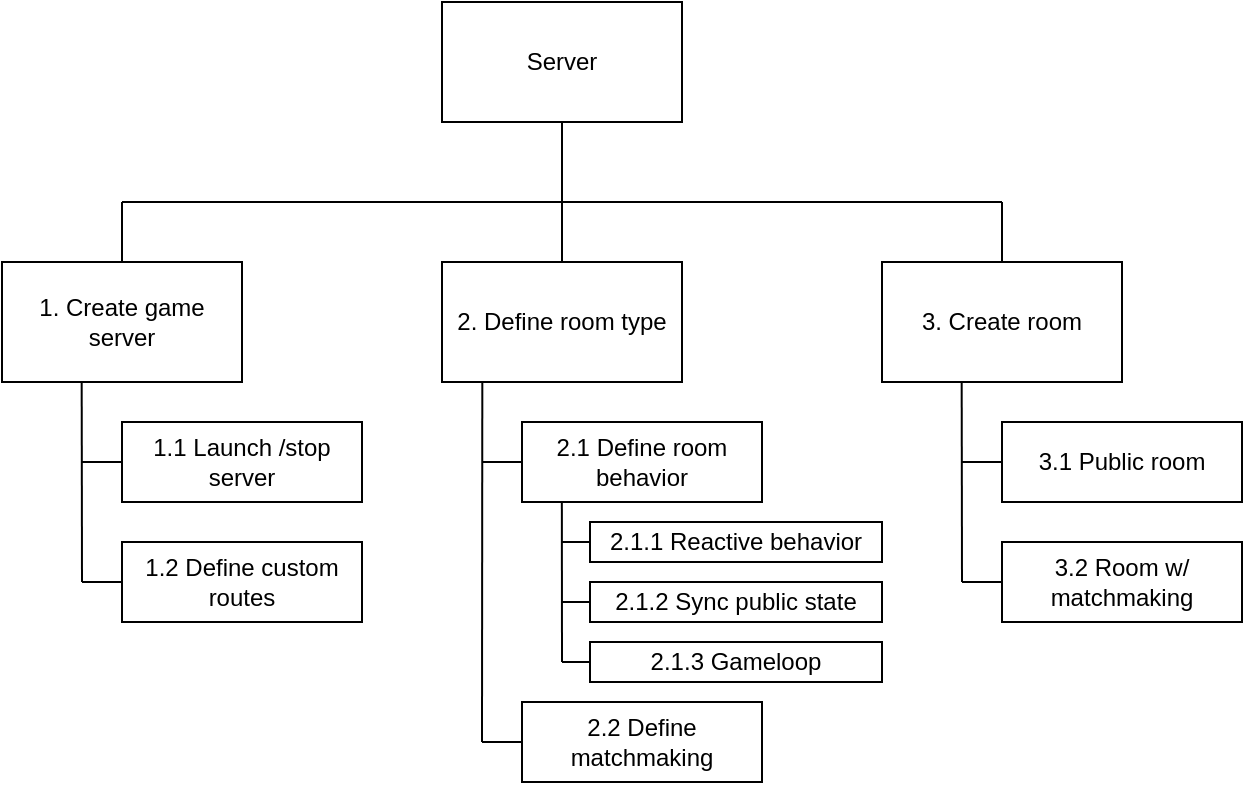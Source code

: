 <mxfile version="12.9.9" type="device"><diagram id="LaIBSiF7CBt4LmYEKQDW" name="Page-1"><mxGraphModel dx="723" dy="426" grid="1" gridSize="10" guides="1" tooltips="1" connect="1" arrows="1" fold="1" page="1" pageScale="1" pageWidth="827" pageHeight="1169" math="0" shadow="0"><root><mxCell id="0"/><mxCell id="1" parent="0"/><mxCell id="2-GZM8jzUlu-LQqnR_Vk-1" value="Server" style="rounded=0;whiteSpace=wrap;html=1;" vertex="1" parent="1"><mxGeometry x="340" y="10" width="120" height="60" as="geometry"/></mxCell><mxCell id="2-GZM8jzUlu-LQqnR_Vk-2" value="1. Create game server" style="rounded=0;whiteSpace=wrap;html=1;" vertex="1" parent="1"><mxGeometry x="120" y="140" width="120" height="60" as="geometry"/></mxCell><mxCell id="2-GZM8jzUlu-LQqnR_Vk-3" value="2. Define room type" style="rounded=0;whiteSpace=wrap;html=1;" vertex="1" parent="1"><mxGeometry x="340" y="140" width="120" height="60" as="geometry"/></mxCell><mxCell id="2-GZM8jzUlu-LQqnR_Vk-4" value="3. Create room" style="rounded=0;whiteSpace=wrap;html=1;" vertex="1" parent="1"><mxGeometry x="560" y="140" width="120" height="60" as="geometry"/></mxCell><mxCell id="2-GZM8jzUlu-LQqnR_Vk-5" value="1.1 Launch /stop server" style="rounded=0;whiteSpace=wrap;html=1;" vertex="1" parent="1"><mxGeometry x="180" y="220" width="120" height="40" as="geometry"/></mxCell><mxCell id="2-GZM8jzUlu-LQqnR_Vk-6" value="1.2 Define custom routes" style="rounded=0;whiteSpace=wrap;html=1;" vertex="1" parent="1"><mxGeometry x="180" y="280" width="120" height="40" as="geometry"/></mxCell><mxCell id="2-GZM8jzUlu-LQqnR_Vk-7" value="2.1 Define room behavior" style="rounded=0;whiteSpace=wrap;html=1;" vertex="1" parent="1"><mxGeometry x="380" y="220" width="120" height="40" as="geometry"/></mxCell><mxCell id="2-GZM8jzUlu-LQqnR_Vk-8" value="2.2 Define matchmaking" style="rounded=0;whiteSpace=wrap;html=1;" vertex="1" parent="1"><mxGeometry x="380" y="360" width="120" height="40" as="geometry"/></mxCell><mxCell id="2-GZM8jzUlu-LQqnR_Vk-10" value="3.1 Public room" style="rounded=0;whiteSpace=wrap;html=1;" vertex="1" parent="1"><mxGeometry x="620" y="220" width="120" height="40" as="geometry"/></mxCell><mxCell id="2-GZM8jzUlu-LQqnR_Vk-11" value="3.2 Room w/ matchmaking" style="rounded=0;whiteSpace=wrap;html=1;" vertex="1" parent="1"><mxGeometry x="620" y="280" width="120" height="40" as="geometry"/></mxCell><mxCell id="2-GZM8jzUlu-LQqnR_Vk-12" value="2.1.1 Reactive behavior" style="rounded=0;whiteSpace=wrap;html=1;" vertex="1" parent="1"><mxGeometry x="414" y="270" width="146" height="20" as="geometry"/></mxCell><mxCell id="2-GZM8jzUlu-LQqnR_Vk-13" value="2.1.2 Sync public state" style="rounded=0;whiteSpace=wrap;html=1;" vertex="1" parent="1"><mxGeometry x="414" y="300" width="146" height="20" as="geometry"/></mxCell><mxCell id="2-GZM8jzUlu-LQqnR_Vk-16" value="2.1.3 Gameloop" style="rounded=0;whiteSpace=wrap;html=1;" vertex="1" parent="1"><mxGeometry x="414" y="330" width="146" height="20" as="geometry"/></mxCell><mxCell id="2-GZM8jzUlu-LQqnR_Vk-17" value="" style="endArrow=none;html=1;" edge="1" parent="1"><mxGeometry width="50" height="50" relative="1" as="geometry"><mxPoint x="180" y="110" as="sourcePoint"/><mxPoint x="620" y="110" as="targetPoint"/></mxGeometry></mxCell><mxCell id="2-GZM8jzUlu-LQqnR_Vk-18" value="" style="endArrow=none;html=1;exitX=0.5;exitY=0;exitDx=0;exitDy=0;" edge="1" parent="1" source="2-GZM8jzUlu-LQqnR_Vk-2"><mxGeometry width="50" height="50" relative="1" as="geometry"><mxPoint x="240" y="120" as="sourcePoint"/><mxPoint x="180" y="110" as="targetPoint"/></mxGeometry></mxCell><mxCell id="2-GZM8jzUlu-LQqnR_Vk-19" value="" style="endArrow=none;html=1;exitX=0.5;exitY=0;exitDx=0;exitDy=0;" edge="1" parent="1" source="2-GZM8jzUlu-LQqnR_Vk-4"><mxGeometry width="50" height="50" relative="1" as="geometry"><mxPoint x="570" y="110" as="sourcePoint"/><mxPoint x="620" y="110" as="targetPoint"/></mxGeometry></mxCell><mxCell id="2-GZM8jzUlu-LQqnR_Vk-20" value="" style="endArrow=none;html=1;exitX=0.5;exitY=0;exitDx=0;exitDy=0;entryX=0.5;entryY=1;entryDx=0;entryDy=0;" edge="1" parent="1" source="2-GZM8jzUlu-LQqnR_Vk-3" target="2-GZM8jzUlu-LQqnR_Vk-1"><mxGeometry width="50" height="50" relative="1" as="geometry"><mxPoint x="290" y="120" as="sourcePoint"/><mxPoint x="340" y="70" as="targetPoint"/></mxGeometry></mxCell><mxCell id="2-GZM8jzUlu-LQqnR_Vk-21" value="" style="endArrow=none;html=1;entryX=0;entryY=0.5;entryDx=0;entryDy=0;" edge="1" parent="1" target="2-GZM8jzUlu-LQqnR_Vk-5"><mxGeometry width="50" height="50" relative="1" as="geometry"><mxPoint x="160" y="240" as="sourcePoint"/><mxPoint x="190" y="270" as="targetPoint"/></mxGeometry></mxCell><mxCell id="2-GZM8jzUlu-LQqnR_Vk-22" value="" style="endArrow=none;html=1;exitX=0;exitY=0.5;exitDx=0;exitDy=0;" edge="1" parent="1" source="2-GZM8jzUlu-LQqnR_Vk-6"><mxGeometry width="50" height="50" relative="1" as="geometry"><mxPoint x="170" y="250" as="sourcePoint"/><mxPoint x="160" y="300" as="targetPoint"/></mxGeometry></mxCell><mxCell id="2-GZM8jzUlu-LQqnR_Vk-23" value="" style="endArrow=none;html=1;exitX=0;exitY=0.5;exitDx=0;exitDy=0;" edge="1" parent="1" source="2-GZM8jzUlu-LQqnR_Vk-7"><mxGeometry width="50" height="50" relative="1" as="geometry"><mxPoint x="180" y="260" as="sourcePoint"/><mxPoint x="360" y="240" as="targetPoint"/></mxGeometry></mxCell><mxCell id="2-GZM8jzUlu-LQqnR_Vk-24" value="" style="endArrow=none;html=1;entryX=0;entryY=0.5;entryDx=0;entryDy=0;" edge="1" parent="1" target="2-GZM8jzUlu-LQqnR_Vk-8"><mxGeometry width="50" height="50" relative="1" as="geometry"><mxPoint x="360" y="380" as="sourcePoint"/><mxPoint x="370" y="250" as="targetPoint"/></mxGeometry></mxCell><mxCell id="2-GZM8jzUlu-LQqnR_Vk-25" value="" style="endArrow=none;html=1;entryX=0;entryY=0.5;entryDx=0;entryDy=0;" edge="1" parent="1" target="2-GZM8jzUlu-LQqnR_Vk-10"><mxGeometry width="50" height="50" relative="1" as="geometry"><mxPoint x="600" y="240" as="sourcePoint"/><mxPoint x="380" y="260" as="targetPoint"/></mxGeometry></mxCell><mxCell id="2-GZM8jzUlu-LQqnR_Vk-26" value="" style="endArrow=none;html=1;entryX=0;entryY=0.5;entryDx=0;entryDy=0;" edge="1" parent="1" target="2-GZM8jzUlu-LQqnR_Vk-11"><mxGeometry width="50" height="50" relative="1" as="geometry"><mxPoint x="600" y="300" as="sourcePoint"/><mxPoint x="390" y="270" as="targetPoint"/></mxGeometry></mxCell><mxCell id="2-GZM8jzUlu-LQqnR_Vk-27" value="" style="endArrow=none;html=1;entryX=0.332;entryY=1.001;entryDx=0;entryDy=0;entryPerimeter=0;" edge="1" parent="1" target="2-GZM8jzUlu-LQqnR_Vk-2"><mxGeometry width="50" height="50" relative="1" as="geometry"><mxPoint x="160" y="300" as="sourcePoint"/><mxPoint x="240" y="340" as="targetPoint"/></mxGeometry></mxCell><mxCell id="2-GZM8jzUlu-LQqnR_Vk-28" value="" style="endArrow=none;html=1;entryX=0.168;entryY=1.004;entryDx=0;entryDy=0;entryPerimeter=0;" edge="1" parent="1" target="2-GZM8jzUlu-LQqnR_Vk-3"><mxGeometry width="50" height="50" relative="1" as="geometry"><mxPoint x="360" y="380" as="sourcePoint"/><mxPoint x="358" y="200" as="targetPoint"/></mxGeometry></mxCell><mxCell id="2-GZM8jzUlu-LQqnR_Vk-29" value="" style="endArrow=none;html=1;entryX=0.332;entryY=1.004;entryDx=0;entryDy=0;entryPerimeter=0;" edge="1" parent="1" target="2-GZM8jzUlu-LQqnR_Vk-4"><mxGeometry width="50" height="50" relative="1" as="geometry"><mxPoint x="600" y="300" as="sourcePoint"/><mxPoint x="610" y="220" as="targetPoint"/></mxGeometry></mxCell><mxCell id="2-GZM8jzUlu-LQqnR_Vk-30" value="" style="endArrow=none;html=1;exitX=0;exitY=0.5;exitDx=0;exitDy=0;" edge="1" parent="1" source="2-GZM8jzUlu-LQqnR_Vk-12"><mxGeometry width="50" height="50" relative="1" as="geometry"><mxPoint x="330" y="340" as="sourcePoint"/><mxPoint x="400" y="280" as="targetPoint"/></mxGeometry></mxCell><mxCell id="2-GZM8jzUlu-LQqnR_Vk-31" value="" style="endArrow=none;html=1;exitX=0;exitY=0.5;exitDx=0;exitDy=0;" edge="1" parent="1" source="2-GZM8jzUlu-LQqnR_Vk-13"><mxGeometry width="50" height="50" relative="1" as="geometry"><mxPoint x="424" y="290" as="sourcePoint"/><mxPoint x="400" y="310" as="targetPoint"/></mxGeometry></mxCell><mxCell id="2-GZM8jzUlu-LQqnR_Vk-32" value="" style="endArrow=none;html=1;exitX=0;exitY=0.5;exitDx=0;exitDy=0;" edge="1" parent="1" source="2-GZM8jzUlu-LQqnR_Vk-16"><mxGeometry width="50" height="50" relative="1" as="geometry"><mxPoint x="434" y="300" as="sourcePoint"/><mxPoint x="400" y="340" as="targetPoint"/></mxGeometry></mxCell><mxCell id="2-GZM8jzUlu-LQqnR_Vk-33" value="" style="endArrow=none;html=1;entryX=0.166;entryY=1.013;entryDx=0;entryDy=0;entryPerimeter=0;" edge="1" parent="1" target="2-GZM8jzUlu-LQqnR_Vk-7"><mxGeometry width="50" height="50" relative="1" as="geometry"><mxPoint x="400" y="340" as="sourcePoint"/><mxPoint x="420" y="300" as="targetPoint"/></mxGeometry></mxCell></root></mxGraphModel></diagram></mxfile>